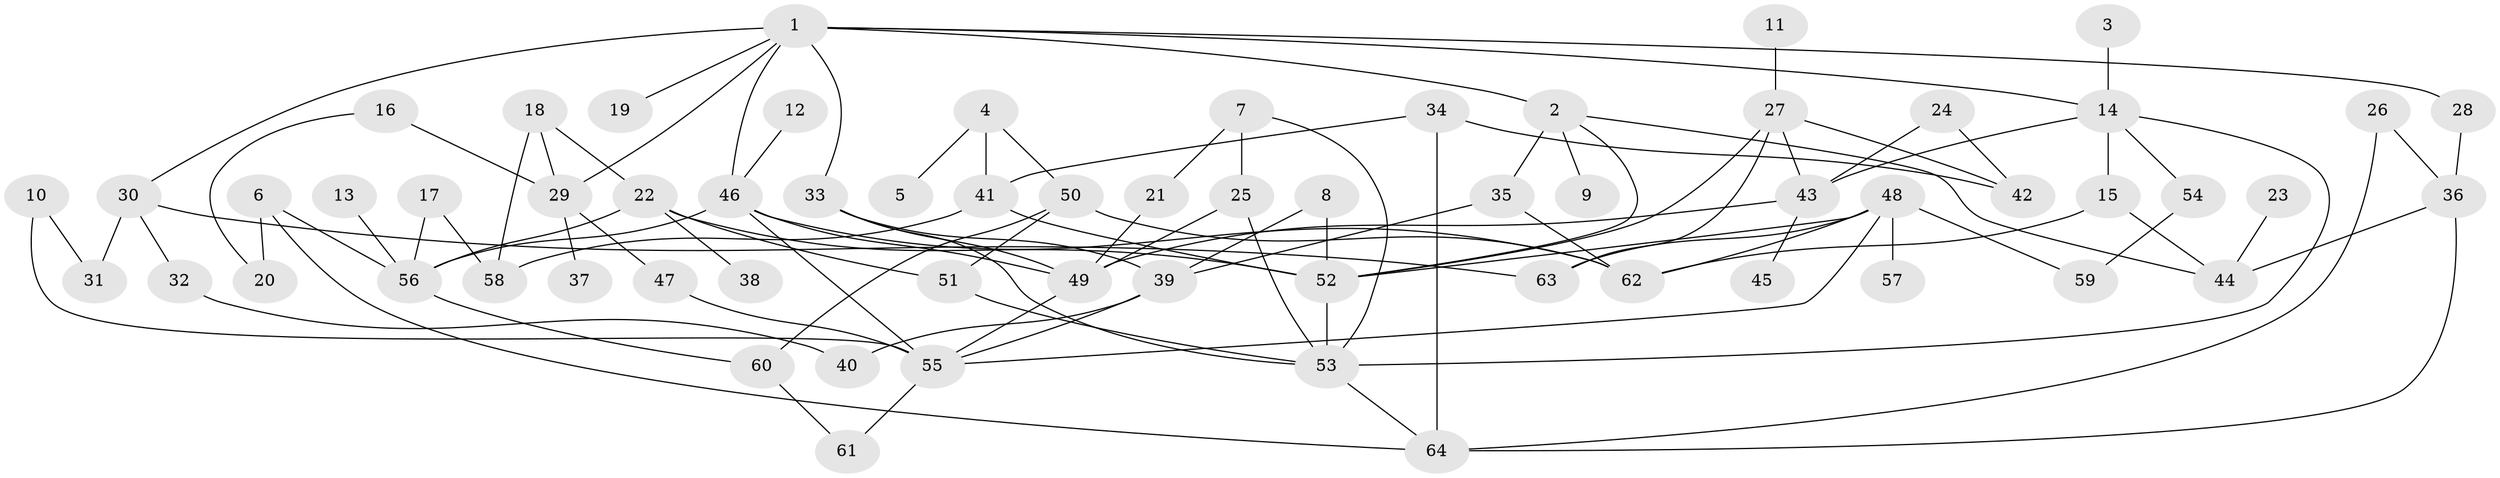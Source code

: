 // original degree distribution, {4: 0.07086614173228346, 8: 0.007874015748031496, 2: 0.3700787401574803, 7: 0.015748031496062992, 3: 0.25196850393700787, 5: 0.07086614173228346, 6: 0.031496062992125984, 1: 0.18110236220472442}
// Generated by graph-tools (version 1.1) at 2025/49/03/09/25 03:49:26]
// undirected, 64 vertices, 103 edges
graph export_dot {
graph [start="1"]
  node [color=gray90,style=filled];
  1;
  2;
  3;
  4;
  5;
  6;
  7;
  8;
  9;
  10;
  11;
  12;
  13;
  14;
  15;
  16;
  17;
  18;
  19;
  20;
  21;
  22;
  23;
  24;
  25;
  26;
  27;
  28;
  29;
  30;
  31;
  32;
  33;
  34;
  35;
  36;
  37;
  38;
  39;
  40;
  41;
  42;
  43;
  44;
  45;
  46;
  47;
  48;
  49;
  50;
  51;
  52;
  53;
  54;
  55;
  56;
  57;
  58;
  59;
  60;
  61;
  62;
  63;
  64;
  1 -- 2 [weight=1.0];
  1 -- 14 [weight=1.0];
  1 -- 19 [weight=1.0];
  1 -- 28 [weight=1.0];
  1 -- 29 [weight=1.0];
  1 -- 30 [weight=1.0];
  1 -- 33 [weight=1.0];
  1 -- 46 [weight=1.0];
  2 -- 9 [weight=1.0];
  2 -- 35 [weight=2.0];
  2 -- 44 [weight=1.0];
  2 -- 52 [weight=1.0];
  3 -- 14 [weight=2.0];
  4 -- 5 [weight=1.0];
  4 -- 41 [weight=1.0];
  4 -- 50 [weight=1.0];
  6 -- 20 [weight=1.0];
  6 -- 56 [weight=1.0];
  6 -- 64 [weight=1.0];
  7 -- 21 [weight=1.0];
  7 -- 25 [weight=1.0];
  7 -- 53 [weight=1.0];
  8 -- 39 [weight=1.0];
  8 -- 52 [weight=1.0];
  10 -- 31 [weight=1.0];
  10 -- 55 [weight=1.0];
  11 -- 27 [weight=1.0];
  12 -- 46 [weight=1.0];
  13 -- 56 [weight=1.0];
  14 -- 15 [weight=1.0];
  14 -- 43 [weight=1.0];
  14 -- 53 [weight=1.0];
  14 -- 54 [weight=1.0];
  15 -- 44 [weight=1.0];
  15 -- 62 [weight=1.0];
  16 -- 20 [weight=1.0];
  16 -- 29 [weight=1.0];
  17 -- 56 [weight=1.0];
  17 -- 58 [weight=1.0];
  18 -- 22 [weight=1.0];
  18 -- 29 [weight=1.0];
  18 -- 58 [weight=1.0];
  21 -- 49 [weight=1.0];
  22 -- 38 [weight=1.0];
  22 -- 51 [weight=1.0];
  22 -- 52 [weight=1.0];
  22 -- 56 [weight=1.0];
  23 -- 44 [weight=1.0];
  24 -- 42 [weight=1.0];
  24 -- 43 [weight=1.0];
  25 -- 49 [weight=1.0];
  25 -- 53 [weight=1.0];
  26 -- 36 [weight=1.0];
  26 -- 64 [weight=1.0];
  27 -- 42 [weight=1.0];
  27 -- 43 [weight=1.0];
  27 -- 52 [weight=1.0];
  27 -- 63 [weight=1.0];
  28 -- 36 [weight=1.0];
  29 -- 37 [weight=1.0];
  29 -- 47 [weight=1.0];
  30 -- 31 [weight=1.0];
  30 -- 32 [weight=1.0];
  30 -- 63 [weight=1.0];
  32 -- 40 [weight=1.0];
  33 -- 39 [weight=1.0];
  33 -- 49 [weight=1.0];
  33 -- 53 [weight=1.0];
  34 -- 41 [weight=1.0];
  34 -- 42 [weight=1.0];
  34 -- 64 [weight=1.0];
  35 -- 39 [weight=1.0];
  35 -- 62 [weight=1.0];
  36 -- 44 [weight=1.0];
  36 -- 64 [weight=1.0];
  39 -- 40 [weight=1.0];
  39 -- 55 [weight=1.0];
  41 -- 52 [weight=1.0];
  41 -- 58 [weight=1.0];
  43 -- 45 [weight=1.0];
  43 -- 49 [weight=1.0];
  46 -- 49 [weight=1.0];
  46 -- 55 [weight=1.0];
  46 -- 56 [weight=1.0];
  46 -- 62 [weight=1.0];
  47 -- 55 [weight=1.0];
  48 -- 52 [weight=1.0];
  48 -- 55 [weight=1.0];
  48 -- 57 [weight=2.0];
  48 -- 59 [weight=1.0];
  48 -- 62 [weight=1.0];
  48 -- 63 [weight=1.0];
  49 -- 55 [weight=1.0];
  50 -- 51 [weight=1.0];
  50 -- 60 [weight=1.0];
  50 -- 62 [weight=1.0];
  51 -- 53 [weight=1.0];
  52 -- 53 [weight=1.0];
  53 -- 64 [weight=1.0];
  54 -- 59 [weight=1.0];
  55 -- 61 [weight=1.0];
  56 -- 60 [weight=1.0];
  60 -- 61 [weight=1.0];
}
